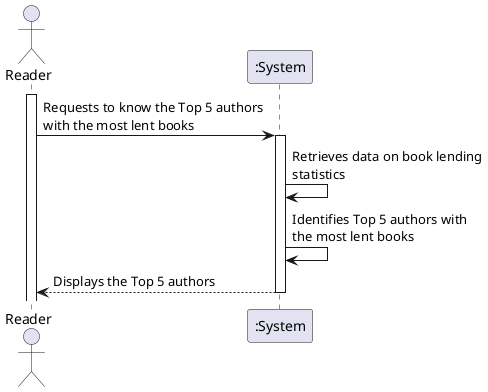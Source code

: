 @startuml
'autonumber'

actor "Reader" as Reader
participant ":System" as System
activate Reader

Reader -> System: Requests to know the Top 5 authors\nwith the most lent books
activate System
System -> System: Retrieves data on book lending\nstatistics
System -> System: Identifies Top 5 authors with\nthe most lent books
System --> Reader: Displays the Top 5 authors
deactivate System
@enduml
